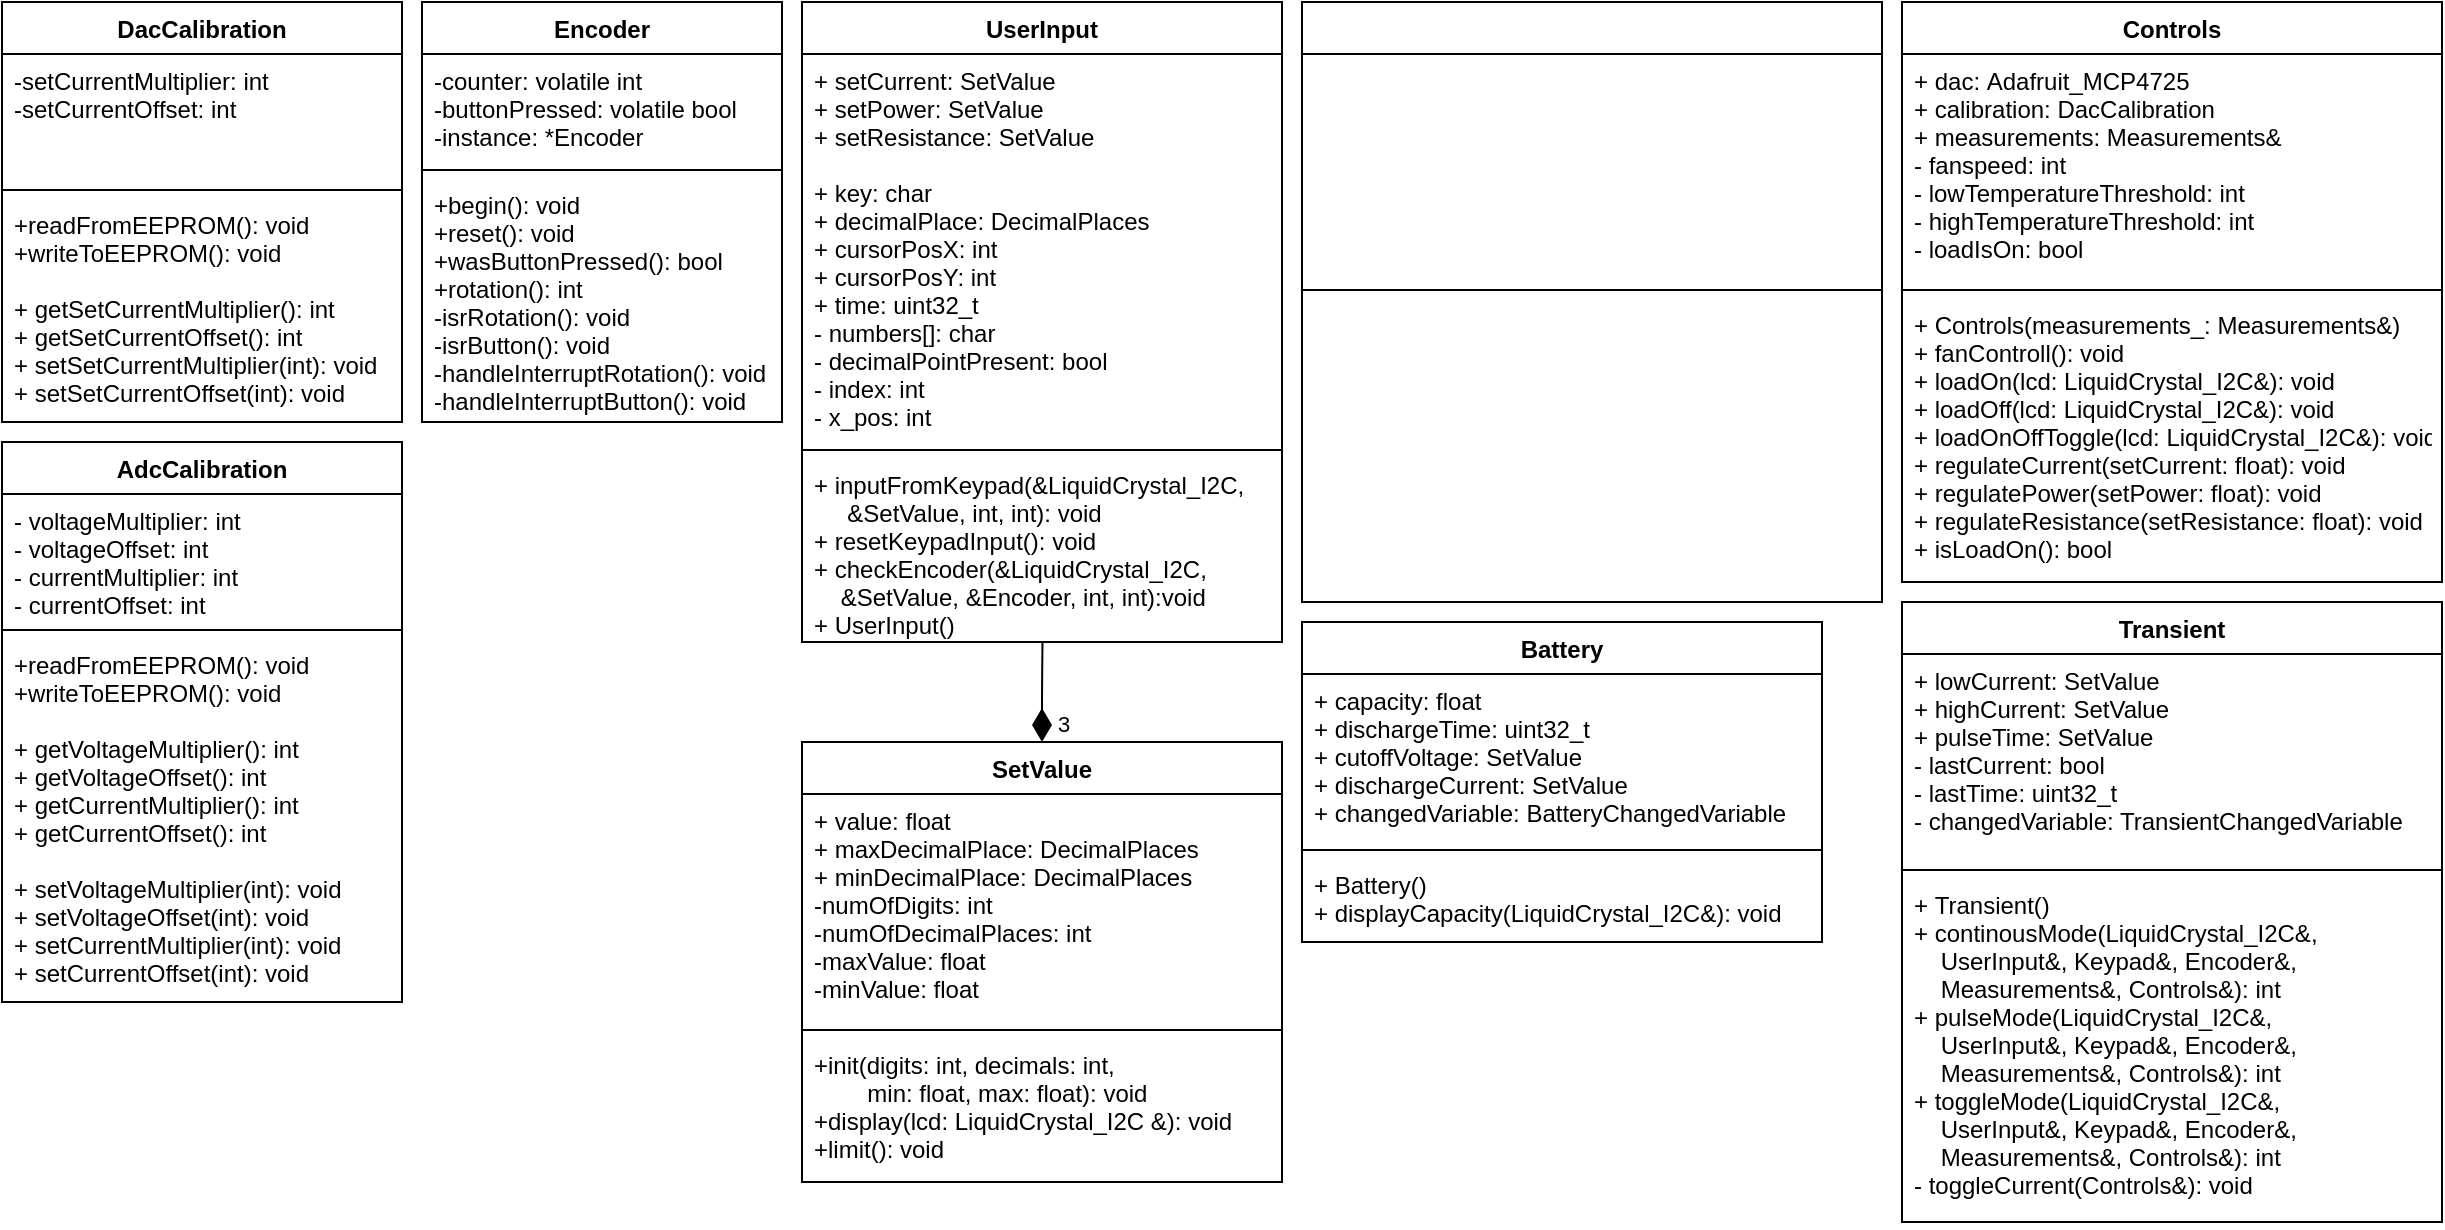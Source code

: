 <mxfile>
    <diagram id="M2BFBASVa4sEkwWjOiuD" name="Strona-1">
        <mxGraphModel dx="919" dy="204" grid="1" gridSize="10" guides="1" tooltips="1" connect="1" arrows="1" fold="1" page="0" pageScale="1" pageWidth="827" pageHeight="1169" math="0" shadow="0">
            <root>
                <mxCell id="0"/>
                <mxCell id="1" parent="0"/>
                <mxCell id="3" value="DacCalibration" style="swimlane;fontStyle=1;align=center;verticalAlign=top;childLayout=stackLayout;horizontal=1;startSize=26;horizontalStack=0;resizeParent=1;resizeParentMax=0;resizeLast=0;collapsible=1;marginBottom=0;" parent="1" vertex="1">
                    <mxGeometry x="-80" y="10" width="200" height="210" as="geometry"/>
                </mxCell>
                <mxCell id="4" value="-setCurrentMultiplier: int&#10;-setCurrentOffset: int" style="text;strokeColor=none;fillColor=none;align=left;verticalAlign=top;spacingLeft=4;spacingRight=4;overflow=hidden;rotatable=0;points=[[0,0.5],[1,0.5]];portConstraint=eastwest;" parent="3" vertex="1">
                    <mxGeometry y="26" width="200" height="64" as="geometry"/>
                </mxCell>
                <mxCell id="5" value="" style="line;strokeWidth=1;fillColor=none;align=left;verticalAlign=middle;spacingTop=-1;spacingLeft=3;spacingRight=3;rotatable=0;labelPosition=right;points=[];portConstraint=eastwest;" parent="3" vertex="1">
                    <mxGeometry y="90" width="200" height="8" as="geometry"/>
                </mxCell>
                <mxCell id="6" value="+readFromEEPROM(): void&#10;+writeToEEPROM(): void&#10;&#10;+ getSetCurrentMultiplier(): int&#10;+ getSetCurrentOffset(): int&#10;+ setSetCurrentMultiplier(int): void&#10;+ setSetCurrentOffset(int): void" style="text;strokeColor=none;fillColor=none;align=left;verticalAlign=top;spacingLeft=4;spacingRight=4;overflow=hidden;rotatable=0;points=[[0,0.5],[1,0.5]];portConstraint=eastwest;" parent="3" vertex="1">
                    <mxGeometry y="98" width="200" height="112" as="geometry"/>
                </mxCell>
                <mxCell id="7" value="Encoder" style="swimlane;fontStyle=1;align=center;verticalAlign=top;childLayout=stackLayout;horizontal=1;startSize=26;horizontalStack=0;resizeParent=1;resizeParentMax=0;resizeLast=0;collapsible=1;marginBottom=0;" parent="1" vertex="1">
                    <mxGeometry x="130" y="10" width="180" height="210" as="geometry"/>
                </mxCell>
                <mxCell id="8" value="-counter: volatile int&#10;-buttonPressed: volatile bool&#10;-instance: *Encoder" style="text;strokeColor=none;fillColor=none;align=left;verticalAlign=top;spacingLeft=4;spacingRight=4;overflow=hidden;rotatable=0;points=[[0,0.5],[1,0.5]];portConstraint=eastwest;" parent="7" vertex="1">
                    <mxGeometry y="26" width="180" height="54" as="geometry"/>
                </mxCell>
                <mxCell id="9" value="" style="line;strokeWidth=1;fillColor=none;align=left;verticalAlign=middle;spacingTop=-1;spacingLeft=3;spacingRight=3;rotatable=0;labelPosition=right;points=[];portConstraint=eastwest;" parent="7" vertex="1">
                    <mxGeometry y="80" width="180" height="8" as="geometry"/>
                </mxCell>
                <mxCell id="10" value="+begin(): void&#10;+reset(): void&#10;+wasButtonPressed(): bool&#10;+rotation(): int&#10;-isrRotation(): void&#10;-isrButton(): void&#10;-handleInterruptRotation(): void&#10;-handleInterruptButton(): void" style="text;strokeColor=none;fillColor=none;align=left;verticalAlign=top;spacingLeft=4;spacingRight=4;overflow=hidden;rotatable=0;points=[[0,0.5],[1,0.5]];portConstraint=eastwest;" parent="7" vertex="1">
                    <mxGeometry y="88" width="180" height="122" as="geometry"/>
                </mxCell>
                <mxCell id="11" value="UserInput" style="swimlane;fontStyle=1;align=center;verticalAlign=top;childLayout=stackLayout;horizontal=1;startSize=26;horizontalStack=0;resizeParent=1;resizeParentMax=0;resizeLast=0;collapsible=1;marginBottom=0;" parent="1" vertex="1">
                    <mxGeometry x="320" y="10" width="240" height="320" as="geometry"/>
                </mxCell>
                <mxCell id="12" value="+ setCurrent: SetValue&#10;+ setPower: SetValue&#10;+ setResistance: SetValue&#10;&#10;+ key: char&#10;+ decimalPlace: DecimalPlaces&#10;+ cursorPosX: int&#10;+ cursorPosY: int&#10;+ time: uint32_t&#10;- numbers[]: char&#10;- decimalPointPresent: bool&#10;- index: int&#10;- x_pos: int" style="text;strokeColor=none;fillColor=none;align=left;verticalAlign=top;spacingLeft=4;spacingRight=4;overflow=hidden;rotatable=0;points=[[0,0.5],[1,0.5]];portConstraint=eastwest;" parent="11" vertex="1">
                    <mxGeometry y="26" width="240" height="194" as="geometry"/>
                </mxCell>
                <mxCell id="13" value="" style="line;strokeWidth=1;fillColor=none;align=left;verticalAlign=middle;spacingTop=-1;spacingLeft=3;spacingRight=3;rotatable=0;labelPosition=right;points=[];portConstraint=eastwest;" parent="11" vertex="1">
                    <mxGeometry y="220" width="240" height="8" as="geometry"/>
                </mxCell>
                <mxCell id="14" value="+ inputFromKeypad(&amp;LiquidCrystal_I2C,&#10;     &amp;SetValue, int, int): void&#10;+ resetKeypadInput(): void&#10;+ checkEncoder(&amp;LiquidCrystal_I2C,&#10;    &amp;SetValue, &amp;Encoder, int, int):void&#10;+ UserInput()" style="text;strokeColor=none;fillColor=none;align=left;verticalAlign=top;spacingLeft=4;spacingRight=4;overflow=hidden;rotatable=0;points=[[0,0.5],[1,0.5]];portConstraint=eastwest;" parent="11" vertex="1">
                    <mxGeometry y="228" width="240" height="92" as="geometry"/>
                </mxCell>
                <mxCell id="21" value="Measurements" style="swimlane;fontStyle=1;align=center;verticalAlign=top;childLayout=stackLayout;horizontal=1;startSize=26;horizontalStack=0;resizeParent=1;resizeParentMax=0;resizeLast=0;collapsible=1;marginBottom=0;fontColor=#FFFFFF;" parent="1" vertex="1">
                    <mxGeometry x="570" y="10" width="290" height="300" as="geometry"/>
                </mxCell>
                <mxCell id="22" value="+ voltage: float&#10;+ current: float&#10;+ power: float&#10;+ temperature: int&#10;+ calibration: AdcCalibration&#10;+ adc: Adafruit_ADS1115&#10;+ timer: MCP79410_Timer" style="text;strokeColor=none;fillColor=none;align=left;verticalAlign=top;spacingLeft=4;spacingRight=4;overflow=hidden;rotatable=0;points=[[0,0.5],[1,0.5]];portConstraint=eastwest;fontColor=#FFFFFF;" parent="21" vertex="1">
                    <mxGeometry y="26" width="290" height="114" as="geometry"/>
                </mxCell>
                <mxCell id="23" value="" style="line;strokeWidth=1;fillColor=none;align=left;verticalAlign=middle;spacingTop=-1;spacingLeft=3;spacingRight=3;rotatable=0;labelPosition=right;points=[];portConstraint=eastwest;fontColor=#990000;" parent="21" vertex="1">
                    <mxGeometry y="140" width="290" height="8" as="geometry"/>
                </mxCell>
                <mxCell id="24" value="+ Measurements()&#10;+ update(): void&#10;+ displayMeasurements(lcd: LiquidCrystal_I2C&amp;,&#10;    loadIsOn: bool);&#10;+ measureVoltage(): float&#10;+ measureCurrent(): float&#10;+ measureTemperature(): int&#10;- display(lcd: LiquidCrystal_I2C&amp;, value: float, &#10;    numOfDigits: int, numOfDecimalPlaces: int): void&#10;- noLessThanZero(value: float&amp;): void" style="text;strokeColor=none;fillColor=none;align=left;verticalAlign=top;spacingLeft=4;spacingRight=4;overflow=hidden;rotatable=0;points=[[0,0.5],[1,0.5]];portConstraint=eastwest;fontColor=#FFFFFF;" parent="21" vertex="1">
                    <mxGeometry y="148" width="290" height="152" as="geometry"/>
                </mxCell>
                <mxCell id="27" value="SetValue" style="swimlane;fontStyle=1;align=center;verticalAlign=top;childLayout=stackLayout;horizontal=1;startSize=26;horizontalStack=0;resizeParent=1;resizeParentMax=0;resizeLast=0;collapsible=1;marginBottom=0;" parent="1" vertex="1">
                    <mxGeometry x="320" y="380" width="240" height="220" as="geometry"/>
                </mxCell>
                <mxCell id="28" value="+ value: float&#10;+ maxDecimalPlace: DecimalPlaces&#10;+ minDecimalPlace: DecimalPlaces&#10;-numOfDigits: int&#10;-numOfDecimalPlaces: int&#10;-maxValue: float&#10;-minValue: float" style="text;strokeColor=none;fillColor=none;align=left;verticalAlign=top;spacingLeft=4;spacingRight=4;overflow=hidden;rotatable=0;points=[[0,0.5],[1,0.5]];portConstraint=eastwest;" parent="27" vertex="1">
                    <mxGeometry y="26" width="240" height="114" as="geometry"/>
                </mxCell>
                <mxCell id="29" value="" style="line;strokeWidth=1;fillColor=none;align=left;verticalAlign=middle;spacingTop=-1;spacingLeft=3;spacingRight=3;rotatable=0;labelPosition=right;points=[];portConstraint=eastwest;" parent="27" vertex="1">
                    <mxGeometry y="140" width="240" height="8" as="geometry"/>
                </mxCell>
                <mxCell id="30" value="+init(digits: int, decimals: int,&#10;        min: float, max: float): void&#10;+display(lcd: LiquidCrystal_I2C &amp;): void&#10;+limit(): void&#10;" style="text;strokeColor=none;fillColor=none;align=left;verticalAlign=top;spacingLeft=4;spacingRight=4;overflow=hidden;rotatable=0;points=[[0,0.5],[1,0.5]];portConstraint=eastwest;" parent="27" vertex="1">
                    <mxGeometry y="148" width="240" height="72" as="geometry"/>
                </mxCell>
                <mxCell id="32" value="3" style="endArrow=none;html=1;endSize=12;startArrow=diamondThin;startSize=14;startFill=1;edgeStyle=orthogonalEdgeStyle;align=left;verticalAlign=bottom;strokeColor=default;endFill=0;entryX=0.501;entryY=1.001;entryDx=0;entryDy=0;entryPerimeter=0;" parent="1" source="27" target="14" edge="1">
                    <mxGeometry x="-1" y="-6" relative="1" as="geometry">
                        <mxPoint x="640" y="220" as="sourcePoint"/>
                        <mxPoint x="439" y="350" as="targetPoint"/>
                        <mxPoint as="offset"/>
                        <Array as="points"/>
                    </mxGeometry>
                </mxCell>
                <mxCell id="33" value="AdcCalibration" style="swimlane;fontStyle=1;align=center;verticalAlign=top;childLayout=stackLayout;horizontal=1;startSize=26;horizontalStack=0;resizeParent=1;resizeParentMax=0;resizeLast=0;collapsible=1;marginBottom=0;" parent="1" vertex="1">
                    <mxGeometry x="-80" y="230" width="200" height="280" as="geometry"/>
                </mxCell>
                <mxCell id="34" value="- voltageMultiplier: int&#10;- voltageOffset: int&#10;- currentMultiplier: int&#10;- currentOffset: int" style="text;strokeColor=none;fillColor=none;align=left;verticalAlign=top;spacingLeft=4;spacingRight=4;overflow=hidden;rotatable=0;points=[[0,0.5],[1,0.5]];portConstraint=eastwest;" parent="33" vertex="1">
                    <mxGeometry y="26" width="200" height="64" as="geometry"/>
                </mxCell>
                <mxCell id="35" value="" style="line;strokeWidth=1;fillColor=none;align=left;verticalAlign=middle;spacingTop=-1;spacingLeft=3;spacingRight=3;rotatable=0;labelPosition=right;points=[];portConstraint=eastwest;" parent="33" vertex="1">
                    <mxGeometry y="90" width="200" height="8" as="geometry"/>
                </mxCell>
                <mxCell id="36" value="+readFromEEPROM(): void&#10;+writeToEEPROM(): void&#10;&#10;+ getVoltageMultiplier(): int&#10;+ getVoltageOffset(): int&#10;+ getCurrentMultiplier(): int&#10;+ getCurrentOffset(): int&#10;&#10;+ setVoltageMultiplier(int): void&#10;+ setVoltageOffset(int): void&#10;+ setCurrentMultiplier(int): void&#10;+ setCurrentOffset(int): void" style="text;strokeColor=none;fillColor=none;align=left;verticalAlign=top;spacingLeft=4;spacingRight=4;overflow=hidden;rotatable=0;points=[[0,0.5],[1,0.5]];portConstraint=eastwest;" parent="33" vertex="1">
                    <mxGeometry y="98" width="200" height="182" as="geometry"/>
                </mxCell>
                <mxCell id="37" value="Battery" style="swimlane;fontStyle=1;align=center;verticalAlign=top;childLayout=stackLayout;horizontal=1;startSize=26;horizontalStack=0;resizeParent=1;resizeParentMax=0;resizeLast=0;collapsible=1;marginBottom=0;" vertex="1" parent="1">
                    <mxGeometry x="570" y="320" width="260" height="160" as="geometry"/>
                </mxCell>
                <mxCell id="38" value="+ capacity: float&#10;+ dischargeTime: uint32_t&#10;+ cutoffVoltage: SetValue&#10;+ dischargeCurrent: SetValue&#10;+ changedVariable: BatteryChangedVariable" style="text;strokeColor=none;fillColor=none;align=left;verticalAlign=top;spacingLeft=4;spacingRight=4;overflow=hidden;rotatable=0;points=[[0,0.5],[1,0.5]];portConstraint=eastwest;" vertex="1" parent="37">
                    <mxGeometry y="26" width="260" height="84" as="geometry"/>
                </mxCell>
                <mxCell id="39" value="" style="line;strokeWidth=1;fillColor=none;align=left;verticalAlign=middle;spacingTop=-1;spacingLeft=3;spacingRight=3;rotatable=0;labelPosition=right;points=[];portConstraint=eastwest;" vertex="1" parent="37">
                    <mxGeometry y="110" width="260" height="8" as="geometry"/>
                </mxCell>
                <mxCell id="40" value="+ Battery()&#10;+ displayCapacity(LiquidCrystal_I2C&amp;): void" style="text;strokeColor=none;fillColor=none;align=left;verticalAlign=top;spacingLeft=4;spacingRight=4;overflow=hidden;rotatable=0;points=[[0,0.5],[1,0.5]];portConstraint=eastwest;" vertex="1" parent="37">
                    <mxGeometry y="118" width="260" height="42" as="geometry"/>
                </mxCell>
                <mxCell id="41" value="Controls" style="swimlane;fontStyle=1;align=center;verticalAlign=top;childLayout=stackLayout;horizontal=1;startSize=26;horizontalStack=0;resizeParent=1;resizeParentMax=0;resizeLast=0;collapsible=1;marginBottom=0;" vertex="1" parent="1">
                    <mxGeometry x="870" y="10" width="270" height="290" as="geometry"/>
                </mxCell>
                <mxCell id="42" value="+ dac: Adafruit_MCP4725&#10;+ calibration: DacCalibration&#10;+ measurements: Measurements&amp;&#10;- fanspeed: int&#10;- lowTemperatureThreshold: int&#10;- highTemperatureThreshold: int&#10;- loadIsOn: bool" style="text;strokeColor=none;fillColor=none;align=left;verticalAlign=top;spacingLeft=4;spacingRight=4;overflow=hidden;rotatable=0;points=[[0,0.5],[1,0.5]];portConstraint=eastwest;" vertex="1" parent="41">
                    <mxGeometry y="26" width="270" height="114" as="geometry"/>
                </mxCell>
                <mxCell id="43" value="" style="line;strokeWidth=1;fillColor=none;align=left;verticalAlign=middle;spacingTop=-1;spacingLeft=3;spacingRight=3;rotatable=0;labelPosition=right;points=[];portConstraint=eastwest;" vertex="1" parent="41">
                    <mxGeometry y="140" width="270" height="8" as="geometry"/>
                </mxCell>
                <mxCell id="44" value="+ Controls(measurements_: Measurements&amp;)&#10;+ fanControll(): void&#10;+ loadOn(lcd: LiquidCrystal_I2C&amp;): void&#10;+ loadOff(lcd: LiquidCrystal_I2C&amp;): void&#10;+ loadOnOffToggle(lcd: LiquidCrystal_I2C&amp;): void&#10;+ regulateCurrent(setCurrent: float): void&#10;+ regulatePower(setPower: float): void&#10;+ regulateResistance(setResistance: float): void&#10;+ isLoadOn(): bool&#10;" style="text;strokeColor=none;fillColor=none;align=left;verticalAlign=top;spacingLeft=4;spacingRight=4;overflow=hidden;rotatable=0;points=[[0,0.5],[1,0.5]];portConstraint=eastwest;" vertex="1" parent="41">
                    <mxGeometry y="148" width="270" height="142" as="geometry"/>
                </mxCell>
                <mxCell id="45" value="Transient" style="swimlane;fontStyle=1;align=center;verticalAlign=top;childLayout=stackLayout;horizontal=1;startSize=26;horizontalStack=0;resizeParent=1;resizeParentMax=0;resizeLast=0;collapsible=1;marginBottom=0;" vertex="1" parent="1">
                    <mxGeometry x="870" y="310" width="270" height="310" as="geometry"/>
                </mxCell>
                <mxCell id="46" value="+ lowCurrent: SetValue&#10;+ highCurrent: SetValue&#10;+ pulseTime: SetValue&#10;- lastCurrent: bool&#10;- lastTime: uint32_t&#10;- changedVariable: TransientChangedVariable" style="text;strokeColor=none;fillColor=none;align=left;verticalAlign=top;spacingLeft=4;spacingRight=4;overflow=hidden;rotatable=0;points=[[0,0.5],[1,0.5]];portConstraint=eastwest;" vertex="1" parent="45">
                    <mxGeometry y="26" width="270" height="104" as="geometry"/>
                </mxCell>
                <mxCell id="47" value="" style="line;strokeWidth=1;fillColor=none;align=left;verticalAlign=middle;spacingTop=-1;spacingLeft=3;spacingRight=3;rotatable=0;labelPosition=right;points=[];portConstraint=eastwest;" vertex="1" parent="45">
                    <mxGeometry y="130" width="270" height="8" as="geometry"/>
                </mxCell>
                <mxCell id="48" value="+ Transient()&#10;+ continousMode(LiquidCrystal_I2C&amp;,&#10;    UserInput&amp;, Keypad&amp;, Encoder&amp;, &#10;    Measurements&amp;, Controls&amp;): int&#10;+ pulseMode(LiquidCrystal_I2C&amp;,&#10;    UserInput&amp;, Keypad&amp;, Encoder&amp;, &#10;    Measurements&amp;, Controls&amp;): int&#10;+ toggleMode(LiquidCrystal_I2C&amp;,&#10;    UserInput&amp;, Keypad&amp;, Encoder&amp;, &#10;    Measurements&amp;, Controls&amp;): int&#10;- toggleCurrent(Controls&amp;): void" style="text;strokeColor=none;fillColor=none;align=left;verticalAlign=top;spacingLeft=4;spacingRight=4;overflow=hidden;rotatable=0;points=[[0,0.5],[1,0.5]];portConstraint=eastwest;" vertex="1" parent="45">
                    <mxGeometry y="138" width="270" height="172" as="geometry"/>
                </mxCell>
            </root>
        </mxGraphModel>
    </diagram>
</mxfile>